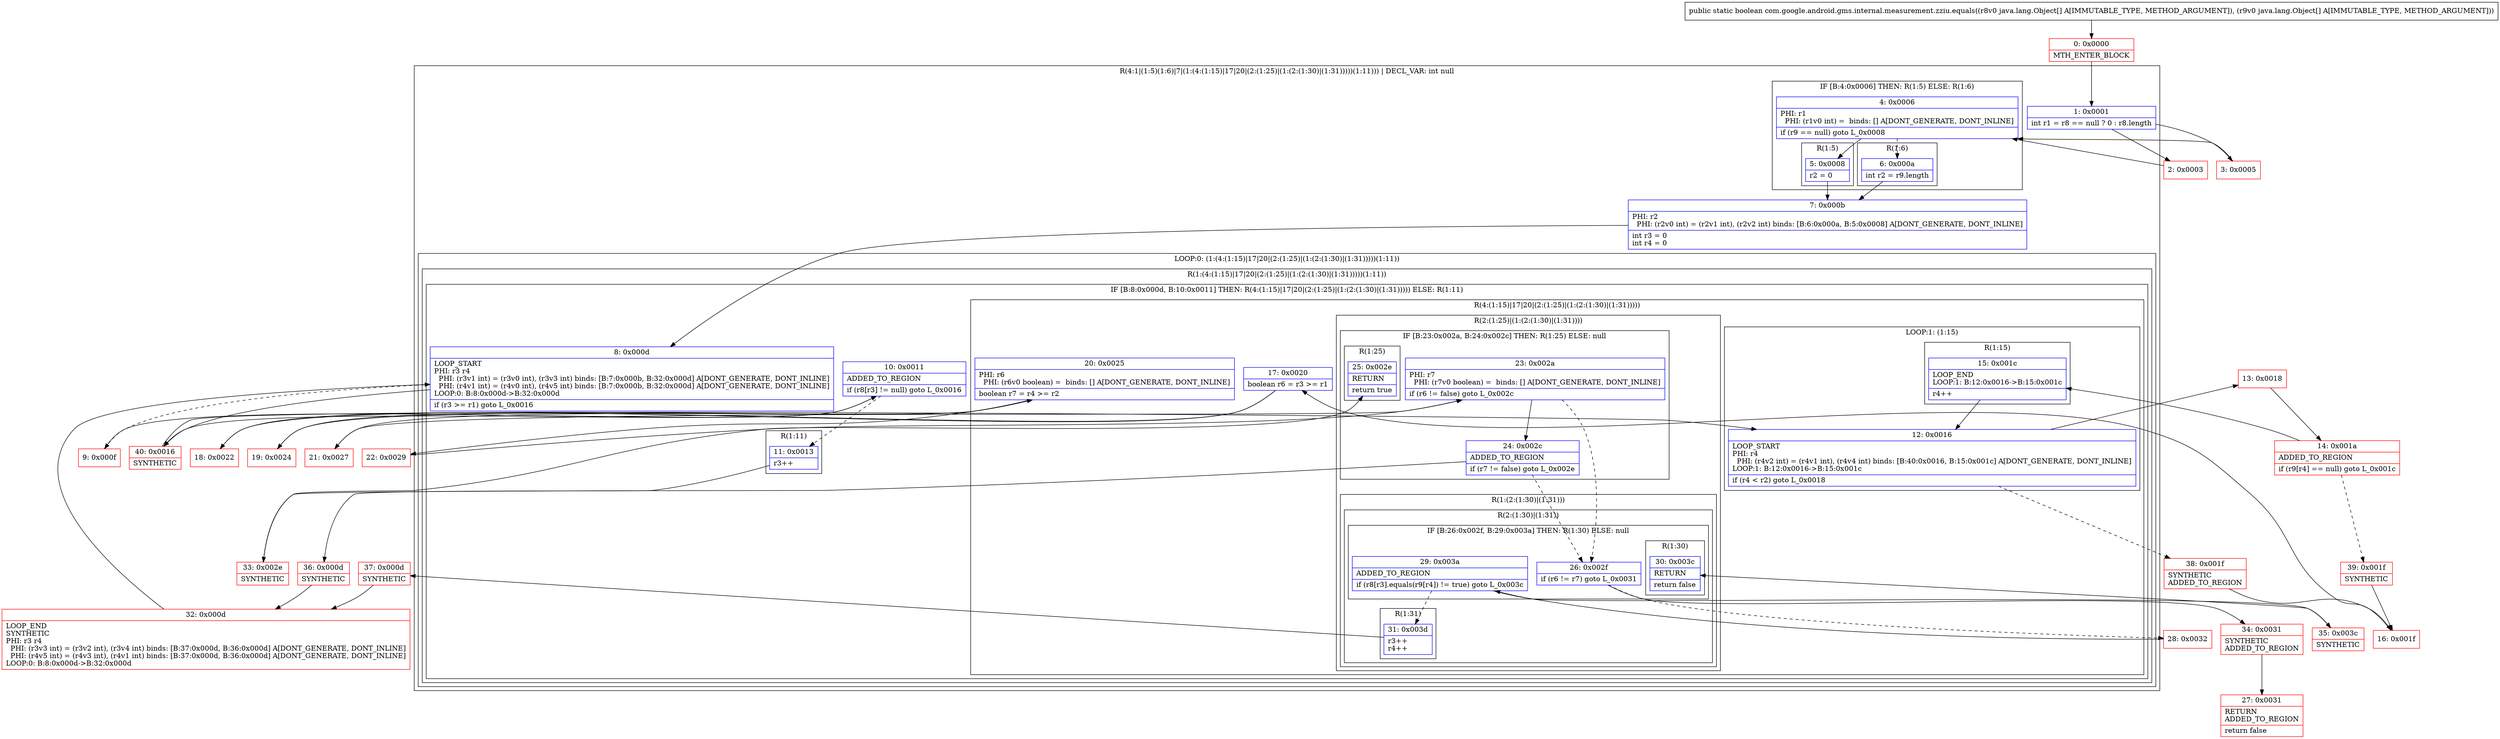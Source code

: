 digraph "CFG forcom.google.android.gms.internal.measurement.zziu.equals([Ljava\/lang\/Object;[Ljava\/lang\/Object;)Z" {
subgraph cluster_Region_1876156551 {
label = "R(4:1|(1:5)(1:6)|7|(1:(4:(1:15)|17|20|(2:(1:25)|(1:(2:(1:30)|(1:31)))))(1:11))) | DECL_VAR: int null\l";
node [shape=record,color=blue];
Node_1 [shape=record,label="{1\:\ 0x0001|int r1 = r8 == null ? 0 : r8.length\l}"];
subgraph cluster_IfRegion_1397483994 {
label = "IF [B:4:0x0006] THEN: R(1:5) ELSE: R(1:6)";
node [shape=record,color=blue];
Node_4 [shape=record,label="{4\:\ 0x0006|PHI: r1 \l  PHI: (r1v0 int) =  binds: [] A[DONT_GENERATE, DONT_INLINE]\l|if (r9 == null) goto L_0x0008\l}"];
subgraph cluster_Region_1600998136 {
label = "R(1:5)";
node [shape=record,color=blue];
Node_5 [shape=record,label="{5\:\ 0x0008|r2 = 0\l}"];
}
subgraph cluster_Region_793399374 {
label = "R(1:6)";
node [shape=record,color=blue];
Node_6 [shape=record,label="{6\:\ 0x000a|int r2 = r9.length\l}"];
}
}
Node_7 [shape=record,label="{7\:\ 0x000b|PHI: r2 \l  PHI: (r2v0 int) = (r2v1 int), (r2v2 int) binds: [B:6:0x000a, B:5:0x0008] A[DONT_GENERATE, DONT_INLINE]\l|int r3 = 0\lint r4 = 0\l}"];
subgraph cluster_LoopRegion_1497113331 {
label = "LOOP:0: (1:(4:(1:15)|17|20|(2:(1:25)|(1:(2:(1:30)|(1:31)))))(1:11))";
node [shape=record,color=blue];
subgraph cluster_Region_1810952101 {
label = "R(1:(4:(1:15)|17|20|(2:(1:25)|(1:(2:(1:30)|(1:31)))))(1:11))";
node [shape=record,color=blue];
subgraph cluster_IfRegion_2051445044 {
label = "IF [B:8:0x000d, B:10:0x0011] THEN: R(4:(1:15)|17|20|(2:(1:25)|(1:(2:(1:30)|(1:31))))) ELSE: R(1:11)";
node [shape=record,color=blue];
Node_8 [shape=record,label="{8\:\ 0x000d|LOOP_START\lPHI: r3 r4 \l  PHI: (r3v1 int) = (r3v0 int), (r3v3 int) binds: [B:7:0x000b, B:32:0x000d] A[DONT_GENERATE, DONT_INLINE]\l  PHI: (r4v1 int) = (r4v0 int), (r4v5 int) binds: [B:7:0x000b, B:32:0x000d] A[DONT_GENERATE, DONT_INLINE]\lLOOP:0: B:8:0x000d\-\>B:32:0x000d\l|if (r3 \>= r1) goto L_0x0016\l}"];
Node_10 [shape=record,label="{10\:\ 0x0011|ADDED_TO_REGION\l|if (r8[r3] != null) goto L_0x0016\l}"];
subgraph cluster_Region_1575296668 {
label = "R(4:(1:15)|17|20|(2:(1:25)|(1:(2:(1:30)|(1:31)))))";
node [shape=record,color=blue];
subgraph cluster_LoopRegion_1481784156 {
label = "LOOP:1: (1:15)";
node [shape=record,color=blue];
Node_12 [shape=record,label="{12\:\ 0x0016|LOOP_START\lPHI: r4 \l  PHI: (r4v2 int) = (r4v1 int), (r4v4 int) binds: [B:40:0x0016, B:15:0x001c] A[DONT_GENERATE, DONT_INLINE]\lLOOP:1: B:12:0x0016\-\>B:15:0x001c\l|if (r4 \< r2) goto L_0x0018\l}"];
subgraph cluster_Region_741479925 {
label = "R(1:15)";
node [shape=record,color=blue];
Node_15 [shape=record,label="{15\:\ 0x001c|LOOP_END\lLOOP:1: B:12:0x0016\-\>B:15:0x001c\l|r4++\l}"];
}
}
Node_17 [shape=record,label="{17\:\ 0x0020|boolean r6 = r3 \>= r1\l}"];
Node_20 [shape=record,label="{20\:\ 0x0025|PHI: r6 \l  PHI: (r6v0 boolean) =  binds: [] A[DONT_GENERATE, DONT_INLINE]\l|boolean r7 = r4 \>= r2\l}"];
subgraph cluster_Region_1653890972 {
label = "R(2:(1:25)|(1:(2:(1:30)|(1:31))))";
node [shape=record,color=blue];
subgraph cluster_IfRegion_2121170995 {
label = "IF [B:23:0x002a, B:24:0x002c] THEN: R(1:25) ELSE: null";
node [shape=record,color=blue];
Node_23 [shape=record,label="{23\:\ 0x002a|PHI: r7 \l  PHI: (r7v0 boolean) =  binds: [] A[DONT_GENERATE, DONT_INLINE]\l|if (r6 != false) goto L_0x002c\l}"];
Node_24 [shape=record,label="{24\:\ 0x002c|ADDED_TO_REGION\l|if (r7 != false) goto L_0x002e\l}"];
subgraph cluster_Region_1847426861 {
label = "R(1:25)";
node [shape=record,color=blue];
Node_25 [shape=record,label="{25\:\ 0x002e|RETURN\l|return true\l}"];
}
}
subgraph cluster_Region_1452204967 {
label = "R(1:(2:(1:30)|(1:31)))";
node [shape=record,color=blue];
subgraph cluster_Region_988787476 {
label = "R(2:(1:30)|(1:31))";
node [shape=record,color=blue];
subgraph cluster_IfRegion_423470752 {
label = "IF [B:26:0x002f, B:29:0x003a] THEN: R(1:30) ELSE: null";
node [shape=record,color=blue];
Node_26 [shape=record,label="{26\:\ 0x002f|if (r6 != r7) goto L_0x0031\l}"];
Node_29 [shape=record,label="{29\:\ 0x003a|ADDED_TO_REGION\l|if (r8[r3].equals(r9[r4]) != true) goto L_0x003c\l}"];
subgraph cluster_Region_2059887466 {
label = "R(1:30)";
node [shape=record,color=blue];
Node_30 [shape=record,label="{30\:\ 0x003c|RETURN\l|return false\l}"];
}
}
subgraph cluster_Region_300728080 {
label = "R(1:31)";
node [shape=record,color=blue];
Node_31 [shape=record,label="{31\:\ 0x003d|r3++\lr4++\l}"];
}
}
}
}
}
subgraph cluster_Region_1678266959 {
label = "R(1:11)";
node [shape=record,color=blue];
Node_11 [shape=record,label="{11\:\ 0x0013|r3++\l}"];
}
}
}
}
}
Node_0 [shape=record,color=red,label="{0\:\ 0x0000|MTH_ENTER_BLOCK\l}"];
Node_2 [shape=record,color=red,label="{2\:\ 0x0003}"];
Node_3 [shape=record,color=red,label="{3\:\ 0x0005}"];
Node_9 [shape=record,color=red,label="{9\:\ 0x000f}"];
Node_13 [shape=record,color=red,label="{13\:\ 0x0018}"];
Node_14 [shape=record,color=red,label="{14\:\ 0x001a|ADDED_TO_REGION\l|if (r9[r4] == null) goto L_0x001c\l}"];
Node_16 [shape=record,color=red,label="{16\:\ 0x001f}"];
Node_18 [shape=record,color=red,label="{18\:\ 0x0022}"];
Node_19 [shape=record,color=red,label="{19\:\ 0x0024}"];
Node_21 [shape=record,color=red,label="{21\:\ 0x0027}"];
Node_22 [shape=record,color=red,label="{22\:\ 0x0029}"];
Node_27 [shape=record,color=red,label="{27\:\ 0x0031|RETURN\lADDED_TO_REGION\l|return false\l}"];
Node_28 [shape=record,color=red,label="{28\:\ 0x0032}"];
Node_32 [shape=record,color=red,label="{32\:\ 0x000d|LOOP_END\lSYNTHETIC\lPHI: r3 r4 \l  PHI: (r3v3 int) = (r3v2 int), (r3v4 int) binds: [B:37:0x000d, B:36:0x000d] A[DONT_GENERATE, DONT_INLINE]\l  PHI: (r4v5 int) = (r4v3 int), (r4v1 int) binds: [B:37:0x000d, B:36:0x000d] A[DONT_GENERATE, DONT_INLINE]\lLOOP:0: B:8:0x000d\-\>B:32:0x000d\l}"];
Node_33 [shape=record,color=red,label="{33\:\ 0x002e|SYNTHETIC\l}"];
Node_34 [shape=record,color=red,label="{34\:\ 0x0031|SYNTHETIC\lADDED_TO_REGION\l}"];
Node_35 [shape=record,color=red,label="{35\:\ 0x003c|SYNTHETIC\l}"];
Node_36 [shape=record,color=red,label="{36\:\ 0x000d|SYNTHETIC\l}"];
Node_37 [shape=record,color=red,label="{37\:\ 0x000d|SYNTHETIC\l}"];
Node_38 [shape=record,color=red,label="{38\:\ 0x001f|SYNTHETIC\lADDED_TO_REGION\l}"];
Node_39 [shape=record,color=red,label="{39\:\ 0x001f|SYNTHETIC\l}"];
Node_40 [shape=record,color=red,label="{40\:\ 0x0016|SYNTHETIC\l}"];
MethodNode[shape=record,label="{public static boolean com.google.android.gms.internal.measurement.zziu.equals((r8v0 java.lang.Object[] A[IMMUTABLE_TYPE, METHOD_ARGUMENT]), (r9v0 java.lang.Object[] A[IMMUTABLE_TYPE, METHOD_ARGUMENT])) }"];
MethodNode -> Node_0;
Node_1 -> Node_2;
Node_1 -> Node_3;
Node_4 -> Node_5;
Node_4 -> Node_6[style=dashed];
Node_5 -> Node_7;
Node_6 -> Node_7;
Node_7 -> Node_8;
Node_8 -> Node_9[style=dashed];
Node_8 -> Node_40;
Node_10 -> Node_11[style=dashed];
Node_10 -> Node_40;
Node_12 -> Node_13;
Node_12 -> Node_38[style=dashed];
Node_15 -> Node_12;
Node_17 -> Node_18;
Node_17 -> Node_19;
Node_20 -> Node_21;
Node_20 -> Node_22;
Node_23 -> Node_24;
Node_23 -> Node_26[style=dashed];
Node_24 -> Node_26[style=dashed];
Node_24 -> Node_33;
Node_26 -> Node_28[style=dashed];
Node_26 -> Node_34;
Node_29 -> Node_31[style=dashed];
Node_29 -> Node_35;
Node_31 -> Node_37;
Node_11 -> Node_36;
Node_0 -> Node_1;
Node_2 -> Node_4;
Node_3 -> Node_4;
Node_9 -> Node_10;
Node_13 -> Node_14;
Node_14 -> Node_15;
Node_14 -> Node_39[style=dashed];
Node_16 -> Node_17;
Node_18 -> Node_20;
Node_19 -> Node_20;
Node_21 -> Node_23;
Node_22 -> Node_23;
Node_28 -> Node_29;
Node_32 -> Node_8;
Node_33 -> Node_25;
Node_34 -> Node_27;
Node_35 -> Node_30;
Node_36 -> Node_32;
Node_37 -> Node_32;
Node_38 -> Node_16;
Node_39 -> Node_16;
Node_40 -> Node_12;
}

